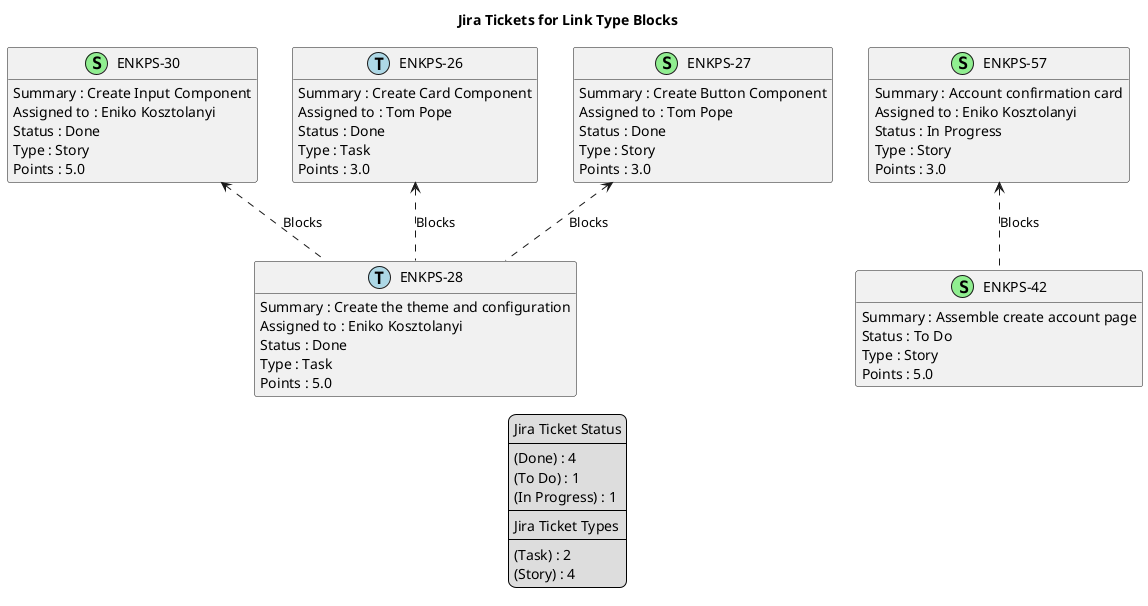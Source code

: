 @startuml
'https://plantuml.com/class-diagram

' GENERATE CLASS DIAGRAM ===========
' Generated at    : Tue May 14 10:46:39 CEST 2024

title Jira Tickets for Link Type Blocks
hide empty members

legend
Jira Ticket Status
----
(Done) : 4
(To Do) : 1
(In Progress) : 1
----
Jira Ticket Types
----
(Task) : 2
(Story) : 4
end legend


' Tickets =======
class "ENKPS-30" << (S,lightgreen) >> {
  Summary : Create Input Component
  Assigned to : Eniko Kosztolanyi
  Status : Done
  Type : Story
  Points : 5.0
}

class "ENKPS-42" << (S,lightgreen) >> {
  Summary : Assemble create account page
  Status : To Do
  Type : Story
  Points : 5.0
}

class "ENKPS-57" << (S,lightgreen) >> {
  Summary : Account confirmation card
  Assigned to : Eniko Kosztolanyi
  Status : In Progress
  Type : Story
  Points : 3.0
}

class "ENKPS-26" << (T,lightblue) >> {
  Summary : Create Card Component 
  Assigned to : Tom Pope
  Status : Done
  Type : Task
  Points : 3.0
}

class "ENKPS-27" << (S,lightgreen) >> {
  Summary : Create Button Component
  Assigned to : Tom Pope
  Status : Done
  Type : Story
  Points : 3.0
}

class "ENKPS-28" << (T,lightblue) >> {
  Summary : Create the theme and configuration
  Assigned to : Eniko Kosztolanyi
  Status : Done
  Type : Task
  Points : 5.0
}



' Links =======
"ENKPS-30" <.. "ENKPS-28" : Blocks
"ENKPS-26" <.. "ENKPS-28" : Blocks
"ENKPS-27" <.. "ENKPS-28" : Blocks
"ENKPS-57" <.. "ENKPS-42" : Blocks


@enduml
